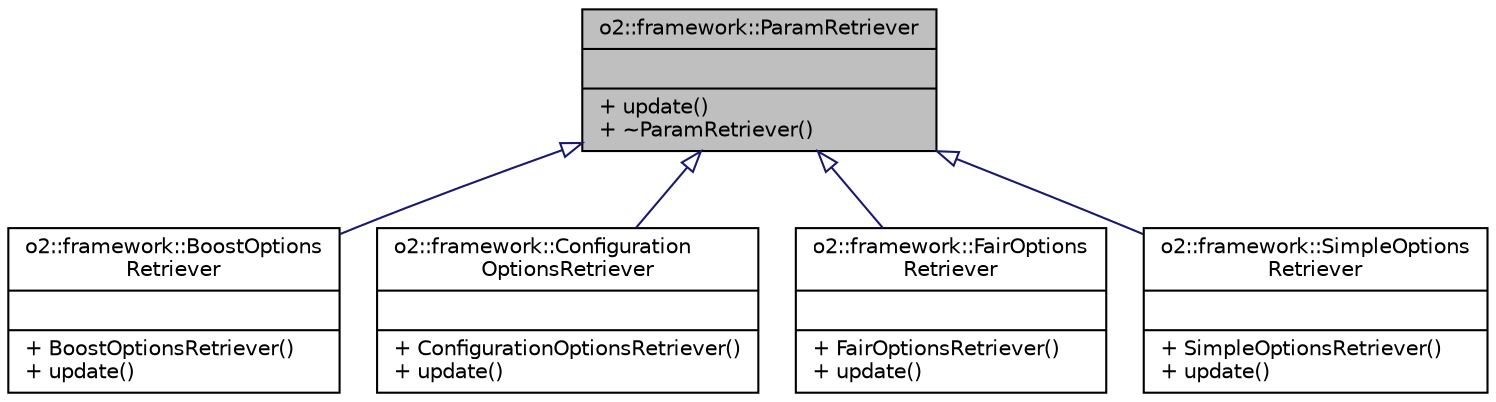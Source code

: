 digraph "o2::framework::ParamRetriever"
{
 // INTERACTIVE_SVG=YES
  bgcolor="transparent";
  edge [fontname="Helvetica",fontsize="10",labelfontname="Helvetica",labelfontsize="10"];
  node [fontname="Helvetica",fontsize="10",shape=record];
  Node0 [label="{o2::framework::ParamRetriever\n||+ update()\l+ ~ParamRetriever()\l}",height=0.2,width=0.4,color="black", fillcolor="grey75", style="filled", fontcolor="black"];
  Node0 -> Node1 [dir="back",color="midnightblue",fontsize="10",style="solid",arrowtail="onormal",fontname="Helvetica"];
  Node1 [label="{o2::framework::BoostOptions\lRetriever\n||+ BoostOptionsRetriever()\l+ update()\l}",height=0.2,width=0.4,color="black",URL="$d1/d9c/classo2_1_1framework_1_1BoostOptionsRetriever.html"];
  Node0 -> Node2 [dir="back",color="midnightblue",fontsize="10",style="solid",arrowtail="onormal",fontname="Helvetica"];
  Node2 [label="{o2::framework::Configuration\lOptionsRetriever\n||+ ConfigurationOptionsRetriever()\l+ update()\l}",height=0.2,width=0.4,color="black",URL="$d4/dbb/classo2_1_1framework_1_1ConfigurationOptionsRetriever.html",tooltip="ParamRetriever which uses AliceO2Group/Configuration to get the options. "];
  Node0 -> Node3 [dir="back",color="midnightblue",fontsize="10",style="solid",arrowtail="onormal",fontname="Helvetica"];
  Node3 [label="{o2::framework::FairOptions\lRetriever\n||+ FairOptionsRetriever()\l+ update()\l}",height=0.2,width=0.4,color="black",URL="$d5/d5f/classo2_1_1framework_1_1FairOptionsRetriever.html"];
  Node0 -> Node4 [dir="back",color="midnightblue",fontsize="10",style="solid",arrowtail="onormal",fontname="Helvetica"];
  Node4 [label="{o2::framework::SimpleOptions\lRetriever\n||+ SimpleOptionsRetriever()\l+ update()\l}",height=0.2,width=0.4,color="black",URL="$dc/d81/classo2_1_1framework_1_1SimpleOptionsRetriever.html"];
}
